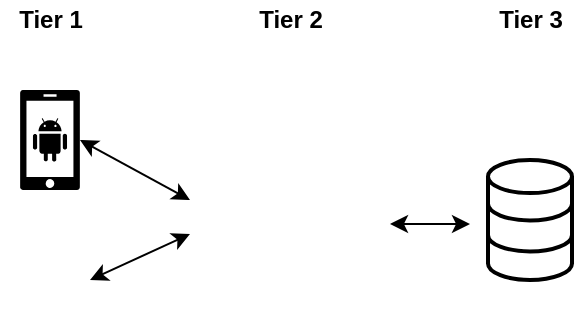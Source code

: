 <mxfile version="12.3.0" type="device" pages="1"><diagram id="n2gnzT6PSJPfZCZ8GDRX" name="Page-1"><mxGraphModel dx="18" dy="450" grid="0" gridSize="10" guides="1" tooltips="1" connect="1" arrows="1" fold="1" page="1" pageScale="1" pageWidth="850" pageHeight="1100" math="0" shadow="0"><root><mxCell id="0"/><mxCell id="1" parent="0"/><mxCell id="kFD-v0lwqFNQLDbg_uAR-4" value="" style="html=1;verticalLabelPosition=bottom;align=center;labelBackgroundColor=#ffffff;verticalAlign=top;strokeWidth=2;strokeColor=#000000;shadow=0;dashed=0;shape=mxgraph.ios7.icons.data;fillColor=none;" vertex="1" parent="1"><mxGeometry x="1259" y="90" width="42" height="60" as="geometry"/></mxCell><mxCell id="kFD-v0lwqFNQLDbg_uAR-6" value="" style="shape=image;html=1;verticalAlign=top;verticalLabelPosition=bottom;labelBackgroundColor=#ffffff;imageAspect=0;aspect=fixed;image=https://cdn2.iconfinder.com/data/icons/font-awesome/1792/code-128.png;strokeColor=#000000;fillColor=none;" vertex="1" parent="1"><mxGeometry x="1120" y="80" width="80" height="80" as="geometry"/></mxCell><mxCell id="kFD-v0lwqFNQLDbg_uAR-7" value="" style="aspect=fixed;pointerEvents=1;shadow=0;dashed=0;html=1;strokeColor=none;labelPosition=center;verticalLabelPosition=bottom;verticalAlign=top;align=center;fillColor=#000000;shape=mxgraph.mscae.enterprise.android_phone" vertex="1" parent="1"><mxGeometry x="1025" y="55" width="30" height="50" as="geometry"/></mxCell><mxCell id="kFD-v0lwqFNQLDbg_uAR-8" value="" style="shape=image;html=1;verticalAlign=top;verticalLabelPosition=bottom;labelBackgroundColor=#ffffff;imageAspect=0;aspect=fixed;image=https://cdn2.iconfinder.com/data/icons/pittogrammi/142/04-128.png;strokeColor=#000000;fillColor=#000000;" vertex="1" parent="1"><mxGeometry x="1015" y="125" width="50" height="50" as="geometry"/></mxCell><mxCell id="kFD-v0lwqFNQLDbg_uAR-9" value="" style="endArrow=classic;startArrow=classic;html=1;" edge="1" parent="1"><mxGeometry width="50" height="50" relative="1" as="geometry"><mxPoint x="1210" y="122" as="sourcePoint"/><mxPoint x="1250" y="122" as="targetPoint"/></mxGeometry></mxCell><mxCell id="kFD-v0lwqFNQLDbg_uAR-10" value="" style="endArrow=classic;startArrow=classic;html=1;exitX=1;exitY=0.5;exitDx=0;exitDy=0;exitPerimeter=0;" edge="1" parent="1" source="kFD-v0lwqFNQLDbg_uAR-7"><mxGeometry width="50" height="50" relative="1" as="geometry"><mxPoint x="1040" y="70" as="sourcePoint"/><mxPoint x="1110" y="110" as="targetPoint"/></mxGeometry></mxCell><mxCell id="kFD-v0lwqFNQLDbg_uAR-11" value="" style="endArrow=classic;startArrow=classic;html=1;" edge="1" parent="1"><mxGeometry width="50" height="50" relative="1" as="geometry"><mxPoint x="1060" y="150" as="sourcePoint"/><mxPoint x="1110" y="127" as="targetPoint"/></mxGeometry></mxCell><mxCell id="kFD-v0lwqFNQLDbg_uAR-15" value="&lt;b&gt;Tier 3&lt;br&gt;&lt;/b&gt;" style="text;html=1;align=center;verticalAlign=middle;resizable=0;points=[];;autosize=1;" vertex="1" parent="1"><mxGeometry x="1255" y="10" width="50" height="20" as="geometry"/></mxCell><mxCell id="kFD-v0lwqFNQLDbg_uAR-16" value="&lt;b&gt;Tier 2&lt;/b&gt;" style="text;html=1;align=center;verticalAlign=middle;resizable=0;points=[];;autosize=1;" vertex="1" parent="1"><mxGeometry x="1135" y="10" width="50" height="20" as="geometry"/></mxCell><mxCell id="kFD-v0lwqFNQLDbg_uAR-17" value="&lt;b&gt;Tier 1&lt;/b&gt;" style="text;html=1;align=center;verticalAlign=middle;resizable=0;points=[];;autosize=1;" vertex="1" parent="1"><mxGeometry x="1015" y="10" width="50" height="20" as="geometry"/></mxCell></root></mxGraphModel></diagram></mxfile>